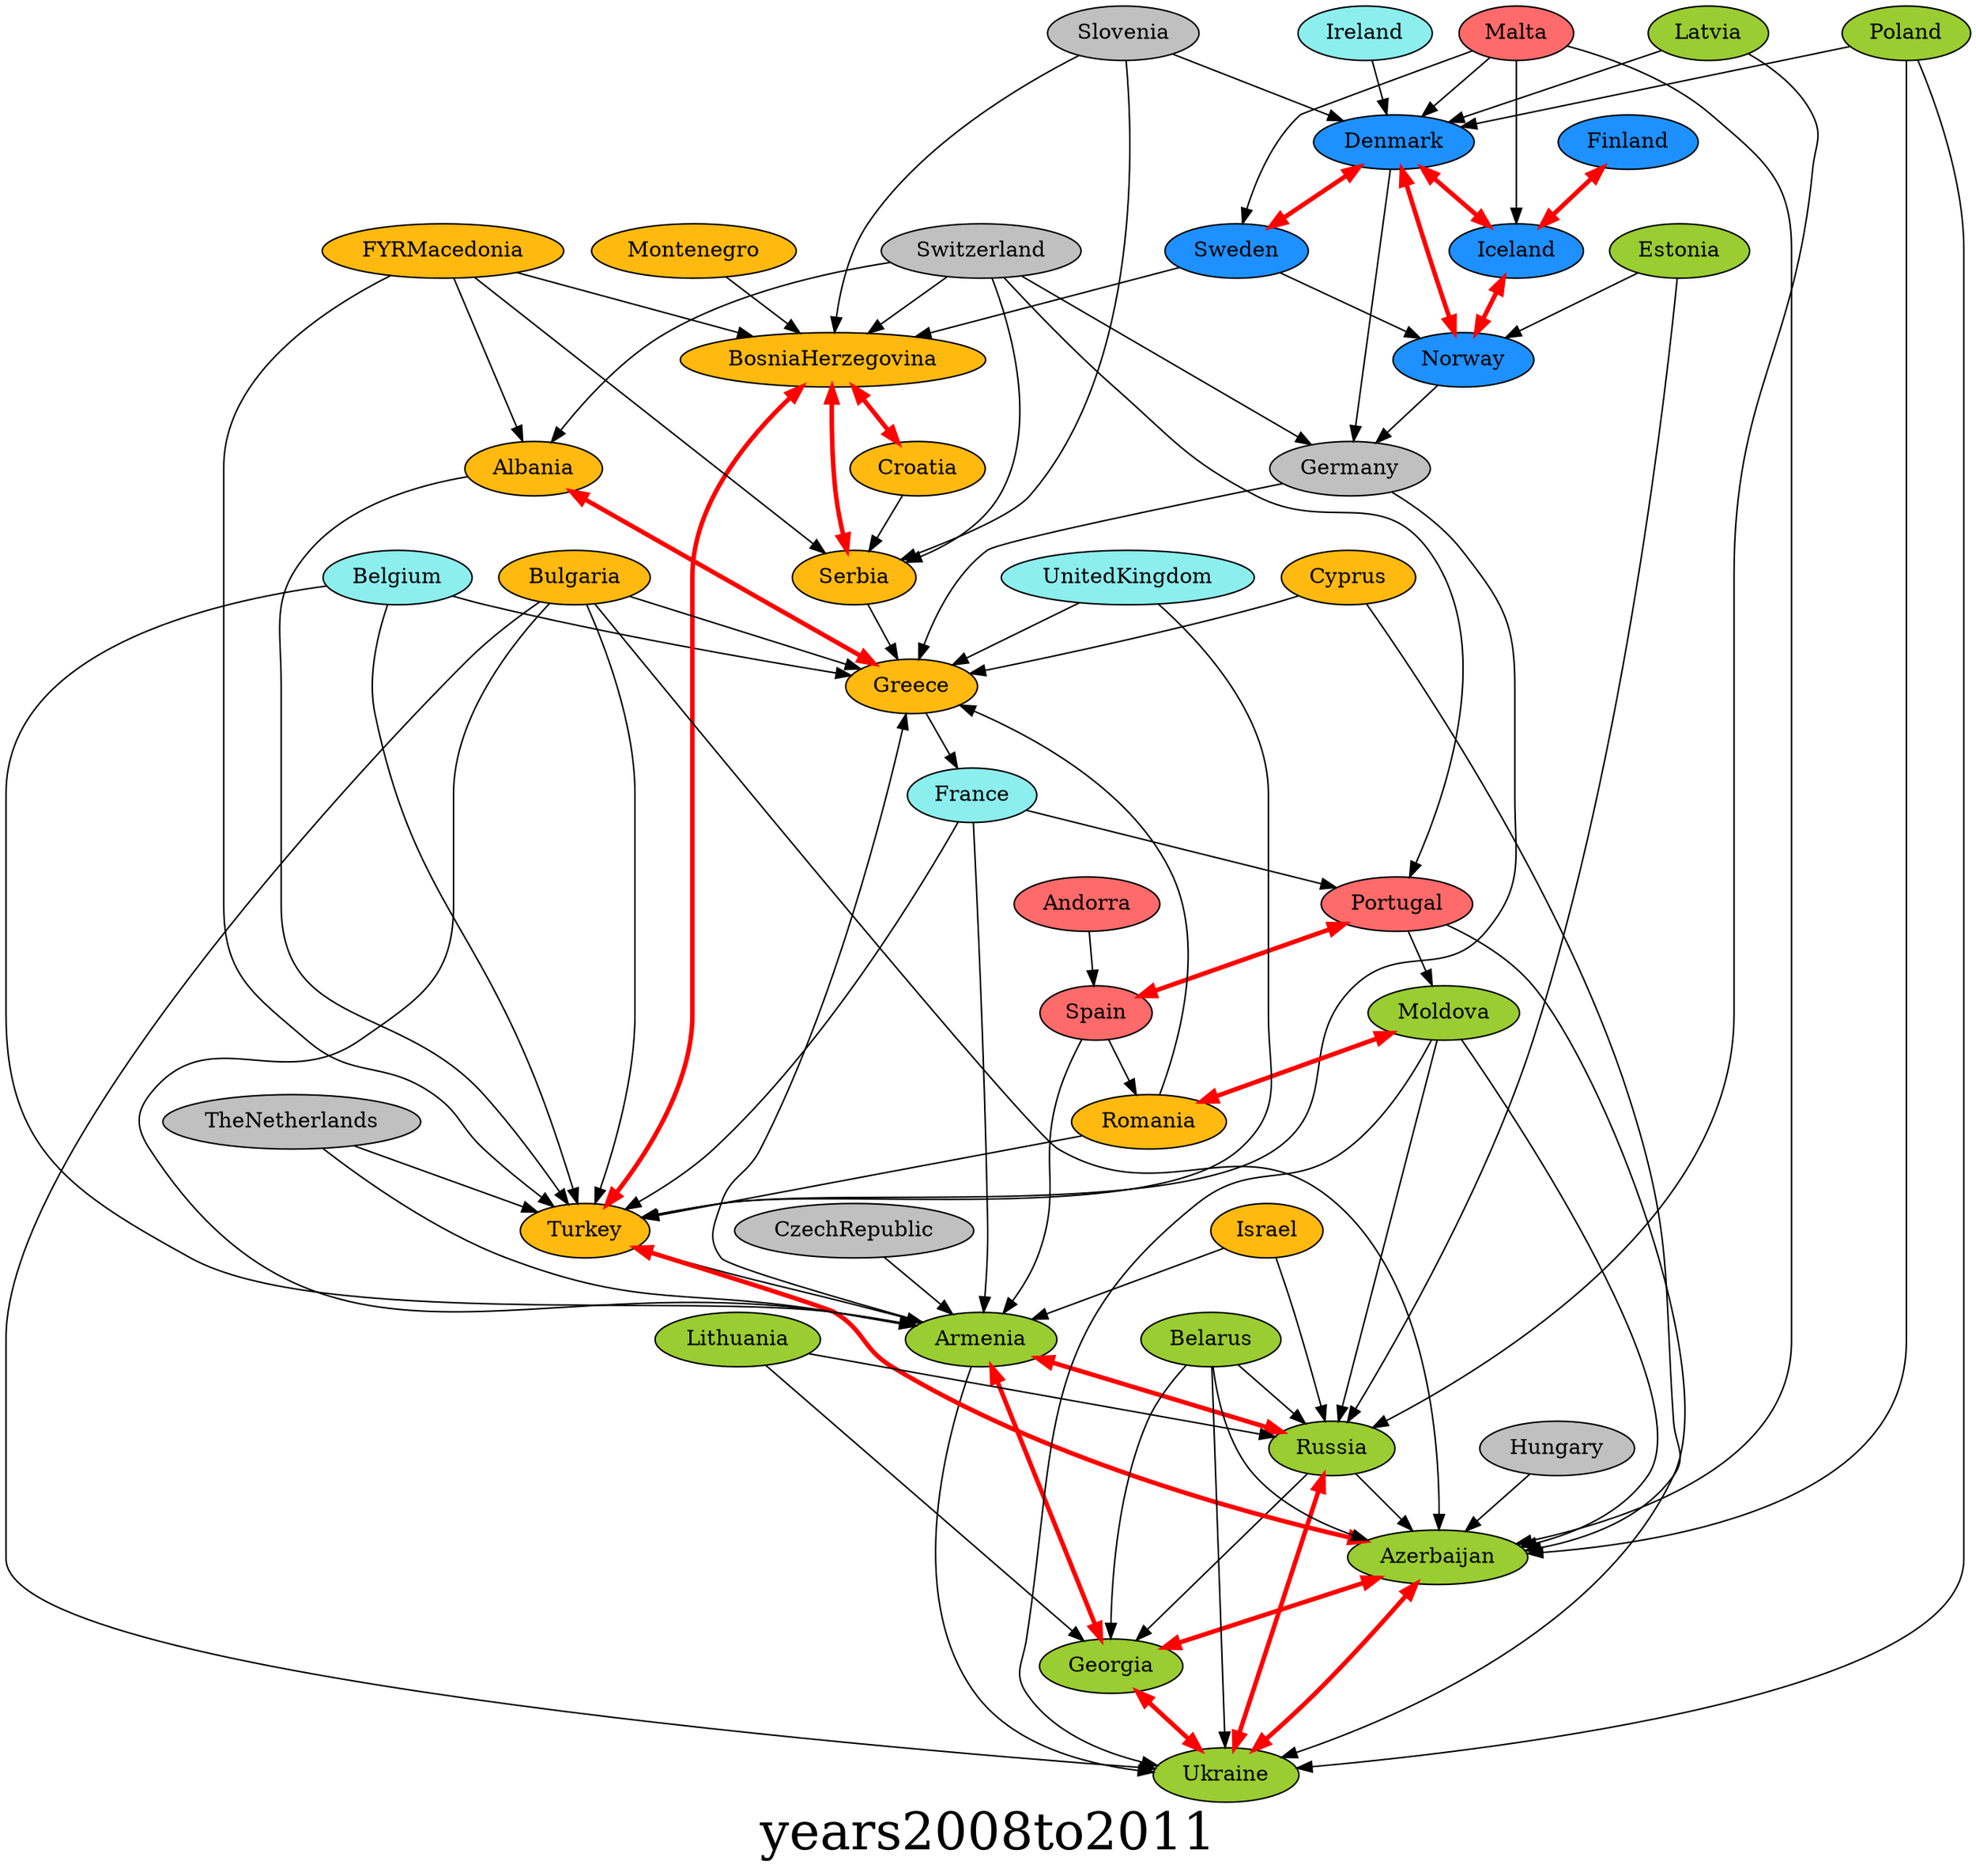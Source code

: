 digraph{ graph [label=years2008to2011, fontsize=34]; Albania [style=filled,fillcolor=darkgoldenrod1]; Greece [style=filled,fillcolor=darkgoldenrod1]; Albania [style=filled,fillcolor=darkgoldenrod1]; Turkey [style=filled,fillcolor=darkgoldenrod1]; Andorra [style=filled,fillcolor=indianred1]; Spain [style=filled,fillcolor=indianred1]; Armenia [style=filled,fillcolor=olivedrab3]; Georgia [style=filled,fillcolor=olivedrab3]; Armenia [style=filled,fillcolor=olivedrab3]; Greece [style=filled,fillcolor=darkgoldenrod1]; Armenia [style=filled,fillcolor=olivedrab3]; Russia [style=filled,fillcolor=olivedrab3]; Armenia [style=filled,fillcolor=olivedrab3]; Ukraine [style=filled,fillcolor=olivedrab3]; Azerbaijan [style=filled,fillcolor=olivedrab3]; Georgia [style=filled,fillcolor=olivedrab3]; Azerbaijan [style=filled,fillcolor=olivedrab3]; Turkey [style=filled,fillcolor=darkgoldenrod1]; Azerbaijan [style=filled,fillcolor=olivedrab3]; Ukraine [style=filled,fillcolor=olivedrab3]; Belarus [style=filled,fillcolor=olivedrab3]; Azerbaijan [style=filled,fillcolor=olivedrab3]; Belarus [style=filled,fillcolor=olivedrab3]; Georgia [style=filled,fillcolor=olivedrab3]; Belarus [style=filled,fillcolor=olivedrab3]; Russia [style=filled,fillcolor=olivedrab3]; Belarus [style=filled,fillcolor=olivedrab3]; Ukraine [style=filled,fillcolor=olivedrab3]; Belgium [style=filled,fillcolor=darkslategray2]; Armenia [style=filled,fillcolor=olivedrab3]; Belgium [style=filled,fillcolor=darkslategray2]; Greece [style=filled,fillcolor=darkgoldenrod1]; Belgium [style=filled,fillcolor=darkslategray2]; Turkey [style=filled,fillcolor=darkgoldenrod1]; BosniaHerzegovina [style=filled,fillcolor=darkgoldenrod1]; Croatia [style=filled,fillcolor=darkgoldenrod1]; BosniaHerzegovina [style=filled,fillcolor=darkgoldenrod1]; Serbia [style=filled,fillcolor=darkgoldenrod1]; BosniaHerzegovina [style=filled,fillcolor=darkgoldenrod1]; Turkey [style=filled,fillcolor=darkgoldenrod1]; Bulgaria [style=filled,fillcolor=darkgoldenrod1]; Armenia [style=filled,fillcolor=olivedrab3]; Bulgaria [style=filled,fillcolor=darkgoldenrod1]; Azerbaijan [style=filled,fillcolor=olivedrab3]; Bulgaria [style=filled,fillcolor=darkgoldenrod1]; Greece [style=filled,fillcolor=darkgoldenrod1]; Bulgaria [style=filled,fillcolor=darkgoldenrod1]; Turkey [style=filled,fillcolor=darkgoldenrod1]; Bulgaria [style=filled,fillcolor=darkgoldenrod1]; Ukraine [style=filled,fillcolor=olivedrab3]; Croatia [style=filled,fillcolor=darkgoldenrod1]; BosniaHerzegovina [style=filled,fillcolor=darkgoldenrod1]; Croatia [style=filled,fillcolor=darkgoldenrod1]; Serbia [style=filled,fillcolor=darkgoldenrod1]; Cyprus [style=filled,fillcolor=darkgoldenrod1]; Azerbaijan [style=filled,fillcolor=olivedrab3]; Cyprus [style=filled,fillcolor=darkgoldenrod1]; Greece [style=filled,fillcolor=darkgoldenrod1]; CzechRepublic [style=filled,fillcolor=gray]; Armenia [style=filled,fillcolor=olivedrab3]; Denmark [style=filled,fillcolor=dodgerblue]; Germany [style=filled,fillcolor=gray]; Denmark [style=filled,fillcolor=dodgerblue]; Iceland [style=filled,fillcolor=dodgerblue]; Denmark [style=filled,fillcolor=dodgerblue]; Norway [style=filled,fillcolor=dodgerblue]; Denmark [style=filled,fillcolor=dodgerblue]; Sweden [style=filled,fillcolor=dodgerblue]; Estonia [style=filled,fillcolor=olivedrab3]; Norway [style=filled,fillcolor=dodgerblue]; Estonia [style=filled,fillcolor=olivedrab3]; Russia [style=filled,fillcolor=olivedrab3]; FYRMacedonia [style=filled,fillcolor=darkgoldenrod1]; Albania [style=filled,fillcolor=darkgoldenrod1]; FYRMacedonia [style=filled,fillcolor=darkgoldenrod1]; BosniaHerzegovina [style=filled,fillcolor=darkgoldenrod1]; FYRMacedonia [style=filled,fillcolor=darkgoldenrod1]; Serbia [style=filled,fillcolor=darkgoldenrod1]; FYRMacedonia [style=filled,fillcolor=darkgoldenrod1]; Turkey [style=filled,fillcolor=darkgoldenrod1]; Finland [style=filled,fillcolor=dodgerblue]; Iceland [style=filled,fillcolor=dodgerblue]; France [style=filled,fillcolor=darkslategray2]; Armenia [style=filled,fillcolor=olivedrab3]; France [style=filled,fillcolor=darkslategray2]; Portugal [style=filled,fillcolor=indianred1]; France [style=filled,fillcolor=darkslategray2]; Turkey [style=filled,fillcolor=darkgoldenrod1]; Georgia [style=filled,fillcolor=olivedrab3]; Armenia [style=filled,fillcolor=olivedrab3]; Georgia [style=filled,fillcolor=olivedrab3]; Azerbaijan [style=filled,fillcolor=olivedrab3]; Georgia [style=filled,fillcolor=olivedrab3]; Ukraine [style=filled,fillcolor=olivedrab3]; Germany [style=filled,fillcolor=gray]; Greece [style=filled,fillcolor=darkgoldenrod1]; Germany [style=filled,fillcolor=gray]; Turkey [style=filled,fillcolor=darkgoldenrod1]; Greece [style=filled,fillcolor=darkgoldenrod1]; Albania [style=filled,fillcolor=darkgoldenrod1]; Greece [style=filled,fillcolor=darkgoldenrod1]; France [style=filled,fillcolor=darkslategray2]; Hungary [style=filled,fillcolor=gray]; Azerbaijan [style=filled,fillcolor=olivedrab3]; Iceland [style=filled,fillcolor=dodgerblue]; Denmark [style=filled,fillcolor=dodgerblue]; Iceland [style=filled,fillcolor=dodgerblue]; Finland [style=filled,fillcolor=dodgerblue]; Iceland [style=filled,fillcolor=dodgerblue]; Norway [style=filled,fillcolor=dodgerblue]; Ireland [style=filled,fillcolor=darkslategray2]; Denmark [style=filled,fillcolor=dodgerblue]; Israel [style=filled,fillcolor=darkgoldenrod1]; Armenia [style=filled,fillcolor=olivedrab3]; Israel [style=filled,fillcolor=darkgoldenrod1]; Russia [style=filled,fillcolor=olivedrab3]; Latvia [style=filled,fillcolor=olivedrab3]; Denmark [style=filled,fillcolor=dodgerblue]; Latvia [style=filled,fillcolor=olivedrab3]; Russia [style=filled,fillcolor=olivedrab3]; Lithuania [style=filled,fillcolor=olivedrab3]; Georgia [style=filled,fillcolor=olivedrab3]; Lithuania [style=filled,fillcolor=olivedrab3]; Russia [style=filled,fillcolor=olivedrab3]; Malta [style=filled,fillcolor=indianred1]; Azerbaijan [style=filled,fillcolor=olivedrab3]; Malta [style=filled,fillcolor=indianred1]; Denmark [style=filled,fillcolor=dodgerblue]; Malta [style=filled,fillcolor=indianred1]; Iceland [style=filled,fillcolor=dodgerblue]; Malta [style=filled,fillcolor=indianred1]; Sweden [style=filled,fillcolor=dodgerblue]; Moldova [style=filled,fillcolor=olivedrab3]; Azerbaijan [style=filled,fillcolor=olivedrab3]; Moldova [style=filled,fillcolor=olivedrab3]; Romania [style=filled,fillcolor=darkgoldenrod1]; Moldova [style=filled,fillcolor=olivedrab3]; Russia [style=filled,fillcolor=olivedrab3]; Moldova [style=filled,fillcolor=olivedrab3]; Ukraine [style=filled,fillcolor=olivedrab3]; Montenegro [style=filled,fillcolor=darkgoldenrod1]; BosniaHerzegovina [style=filled,fillcolor=darkgoldenrod1]; Norway [style=filled,fillcolor=dodgerblue]; Denmark [style=filled,fillcolor=dodgerblue]; Norway [style=filled,fillcolor=dodgerblue]; Germany [style=filled,fillcolor=gray]; Norway [style=filled,fillcolor=dodgerblue]; Iceland [style=filled,fillcolor=dodgerblue]; Poland [style=filled,fillcolor=olivedrab3]; Azerbaijan [style=filled,fillcolor=olivedrab3]; Poland [style=filled,fillcolor=olivedrab3]; Denmark [style=filled,fillcolor=dodgerblue]; Poland [style=filled,fillcolor=olivedrab3]; Ukraine [style=filled,fillcolor=olivedrab3]; Portugal [style=filled,fillcolor=indianred1]; Moldova [style=filled,fillcolor=olivedrab3]; Portugal [style=filled,fillcolor=indianred1]; Spain [style=filled,fillcolor=indianred1]; Portugal [style=filled,fillcolor=indianred1]; Ukraine [style=filled,fillcolor=olivedrab3]; Romania [style=filled,fillcolor=darkgoldenrod1]; Greece [style=filled,fillcolor=darkgoldenrod1]; Romania [style=filled,fillcolor=darkgoldenrod1]; Moldova [style=filled,fillcolor=olivedrab3]; Romania [style=filled,fillcolor=darkgoldenrod1]; Turkey [style=filled,fillcolor=darkgoldenrod1]; Russia [style=filled,fillcolor=olivedrab3]; Armenia [style=filled,fillcolor=olivedrab3]; Russia [style=filled,fillcolor=olivedrab3]; Azerbaijan [style=filled,fillcolor=olivedrab3]; Russia [style=filled,fillcolor=olivedrab3]; Georgia [style=filled,fillcolor=olivedrab3]; Russia [style=filled,fillcolor=olivedrab3]; Ukraine [style=filled,fillcolor=olivedrab3]; Serbia [style=filled,fillcolor=darkgoldenrod1]; BosniaHerzegovina [style=filled,fillcolor=darkgoldenrod1]; Serbia [style=filled,fillcolor=darkgoldenrod1]; Greece [style=filled,fillcolor=darkgoldenrod1]; Slovenia [style=filled,fillcolor=gray]; BosniaHerzegovina [style=filled,fillcolor=darkgoldenrod1]; Slovenia [style=filled,fillcolor=gray]; Denmark [style=filled,fillcolor=dodgerblue]; Slovenia [style=filled,fillcolor=gray]; Serbia [style=filled,fillcolor=darkgoldenrod1]; Spain [style=filled,fillcolor=indianred1]; Armenia [style=filled,fillcolor=olivedrab3]; Spain [style=filled,fillcolor=indianred1]; Portugal [style=filled,fillcolor=indianred1]; Spain [style=filled,fillcolor=indianred1]; Romania [style=filled,fillcolor=darkgoldenrod1]; Sweden [style=filled,fillcolor=dodgerblue]; BosniaHerzegovina [style=filled,fillcolor=darkgoldenrod1]; Sweden [style=filled,fillcolor=dodgerblue]; Denmark [style=filled,fillcolor=dodgerblue]; Sweden [style=filled,fillcolor=dodgerblue]; Norway [style=filled,fillcolor=dodgerblue]; Switzerland [style=filled,fillcolor=gray]; Albania [style=filled,fillcolor=darkgoldenrod1]; Switzerland [style=filled,fillcolor=gray]; BosniaHerzegovina [style=filled,fillcolor=darkgoldenrod1]; Switzerland [style=filled,fillcolor=gray]; Germany [style=filled,fillcolor=gray]; Switzerland [style=filled,fillcolor=gray]; Portugal [style=filled,fillcolor=indianred1]; Switzerland [style=filled,fillcolor=gray]; Serbia [style=filled,fillcolor=darkgoldenrod1]; TheNetherlands [style=filled,fillcolor=gray]; Armenia [style=filled,fillcolor=olivedrab3]; TheNetherlands [style=filled,fillcolor=gray]; Turkey [style=filled,fillcolor=darkgoldenrod1]; Armenia [style=filled,fillcolor=olivedrab3]; Turkey [style=filled,fillcolor=darkgoldenrod1]; Azerbaijan [style=filled,fillcolor=olivedrab3]; Turkey [style=filled,fillcolor=darkgoldenrod1]; BosniaHerzegovina [style=filled,fillcolor=darkgoldenrod1]; Ukraine [style=filled,fillcolor=olivedrab3]; Azerbaijan [style=filled,fillcolor=olivedrab3]; Ukraine [style=filled,fillcolor=olivedrab3]; Georgia [style=filled,fillcolor=olivedrab3]; Ukraine [style=filled,fillcolor=olivedrab3]; Russia [style=filled,fillcolor=olivedrab3]; UnitedKingdom [style=filled,fillcolor=darkslategray2]; Greece [style=filled,fillcolor=darkgoldenrod1]; UnitedKingdom [style=filled,fillcolor=darkslategray2]; Turkey [style=filled,fillcolor=darkgoldenrod1]; Albania->Greece [dir=both color=red penwidth=3];Armenia->Georgia [dir=both color=red penwidth=3];Armenia->Russia [dir=both color=red penwidth=3];Azerbaijan->Georgia [dir=both color=red penwidth=3];Azerbaijan->Turkey [dir=both color=red penwidth=3];Azerbaijan->Ukraine [dir=both color=red penwidth=3];BosniaHerzegovina->Croatia [dir=both color=red penwidth=3];BosniaHerzegovina->Serbia [dir=both color=red penwidth=3];BosniaHerzegovina->Turkey [dir=both color=red penwidth=3];Denmark->Iceland [dir=both color=red penwidth=3];Denmark->Norway [dir=both color=red penwidth=3];Denmark->Sweden [dir=both color=red penwidth=3];Finland->Iceland [dir=both color=red penwidth=3];Georgia->Ukraine [dir=both color=red penwidth=3];Iceland->Norway [dir=both color=red penwidth=3];Moldova->Romania [dir=both color=red penwidth=3];Portugal->Spain [dir=both color=red penwidth=3];Russia->Ukraine [dir=both color=red penwidth=3];Albania->Turkey;Andorra->Spain;Armenia->Greece;Armenia->Ukraine;Belarus->Azerbaijan;Belarus->Georgia;Belarus->Russia;Belarus->Ukraine;Belgium->Armenia;Belgium->Greece;Belgium->Turkey;Bulgaria->Armenia;Bulgaria->Azerbaijan;Bulgaria->Greece;Bulgaria->Turkey;Bulgaria->Ukraine;Croatia->Serbia;Cyprus->Azerbaijan;Cyprus->Greece;CzechRepublic->Armenia;Denmark->Germany;Estonia->Norway;Estonia->Russia;FYRMacedonia->Albania;FYRMacedonia->BosniaHerzegovina;FYRMacedonia->Serbia;FYRMacedonia->Turkey;France->Armenia;France->Portugal;France->Turkey;Germany->Greece;Germany->Turkey;Greece->France;Hungary->Azerbaijan;Ireland->Denmark;Israel->Armenia;Israel->Russia;Latvia->Denmark;Latvia->Russia;Lithuania->Georgia;Lithuania->Russia;Malta->Azerbaijan;Malta->Denmark;Malta->Iceland;Malta->Sweden;Moldova->Azerbaijan;Moldova->Russia;Moldova->Ukraine;Montenegro->BosniaHerzegovina;Norway->Germany;Poland->Azerbaijan;Poland->Denmark;Poland->Ukraine;Portugal->Moldova;Portugal->Ukraine;Romania->Greece;Romania->Turkey;Russia->Azerbaijan;Russia->Georgia;Serbia->Greece;Slovenia->BosniaHerzegovina;Slovenia->Denmark;Slovenia->Serbia;Spain->Armenia;Spain->Romania;Sweden->BosniaHerzegovina;Sweden->Norway;Switzerland->Albania;Switzerland->BosniaHerzegovina;Switzerland->Germany;Switzerland->Portugal;Switzerland->Serbia;TheNetherlands->Armenia;TheNetherlands->Turkey;Turkey->Armenia;UnitedKingdom->Greece;UnitedKingdom->Turkey;}
